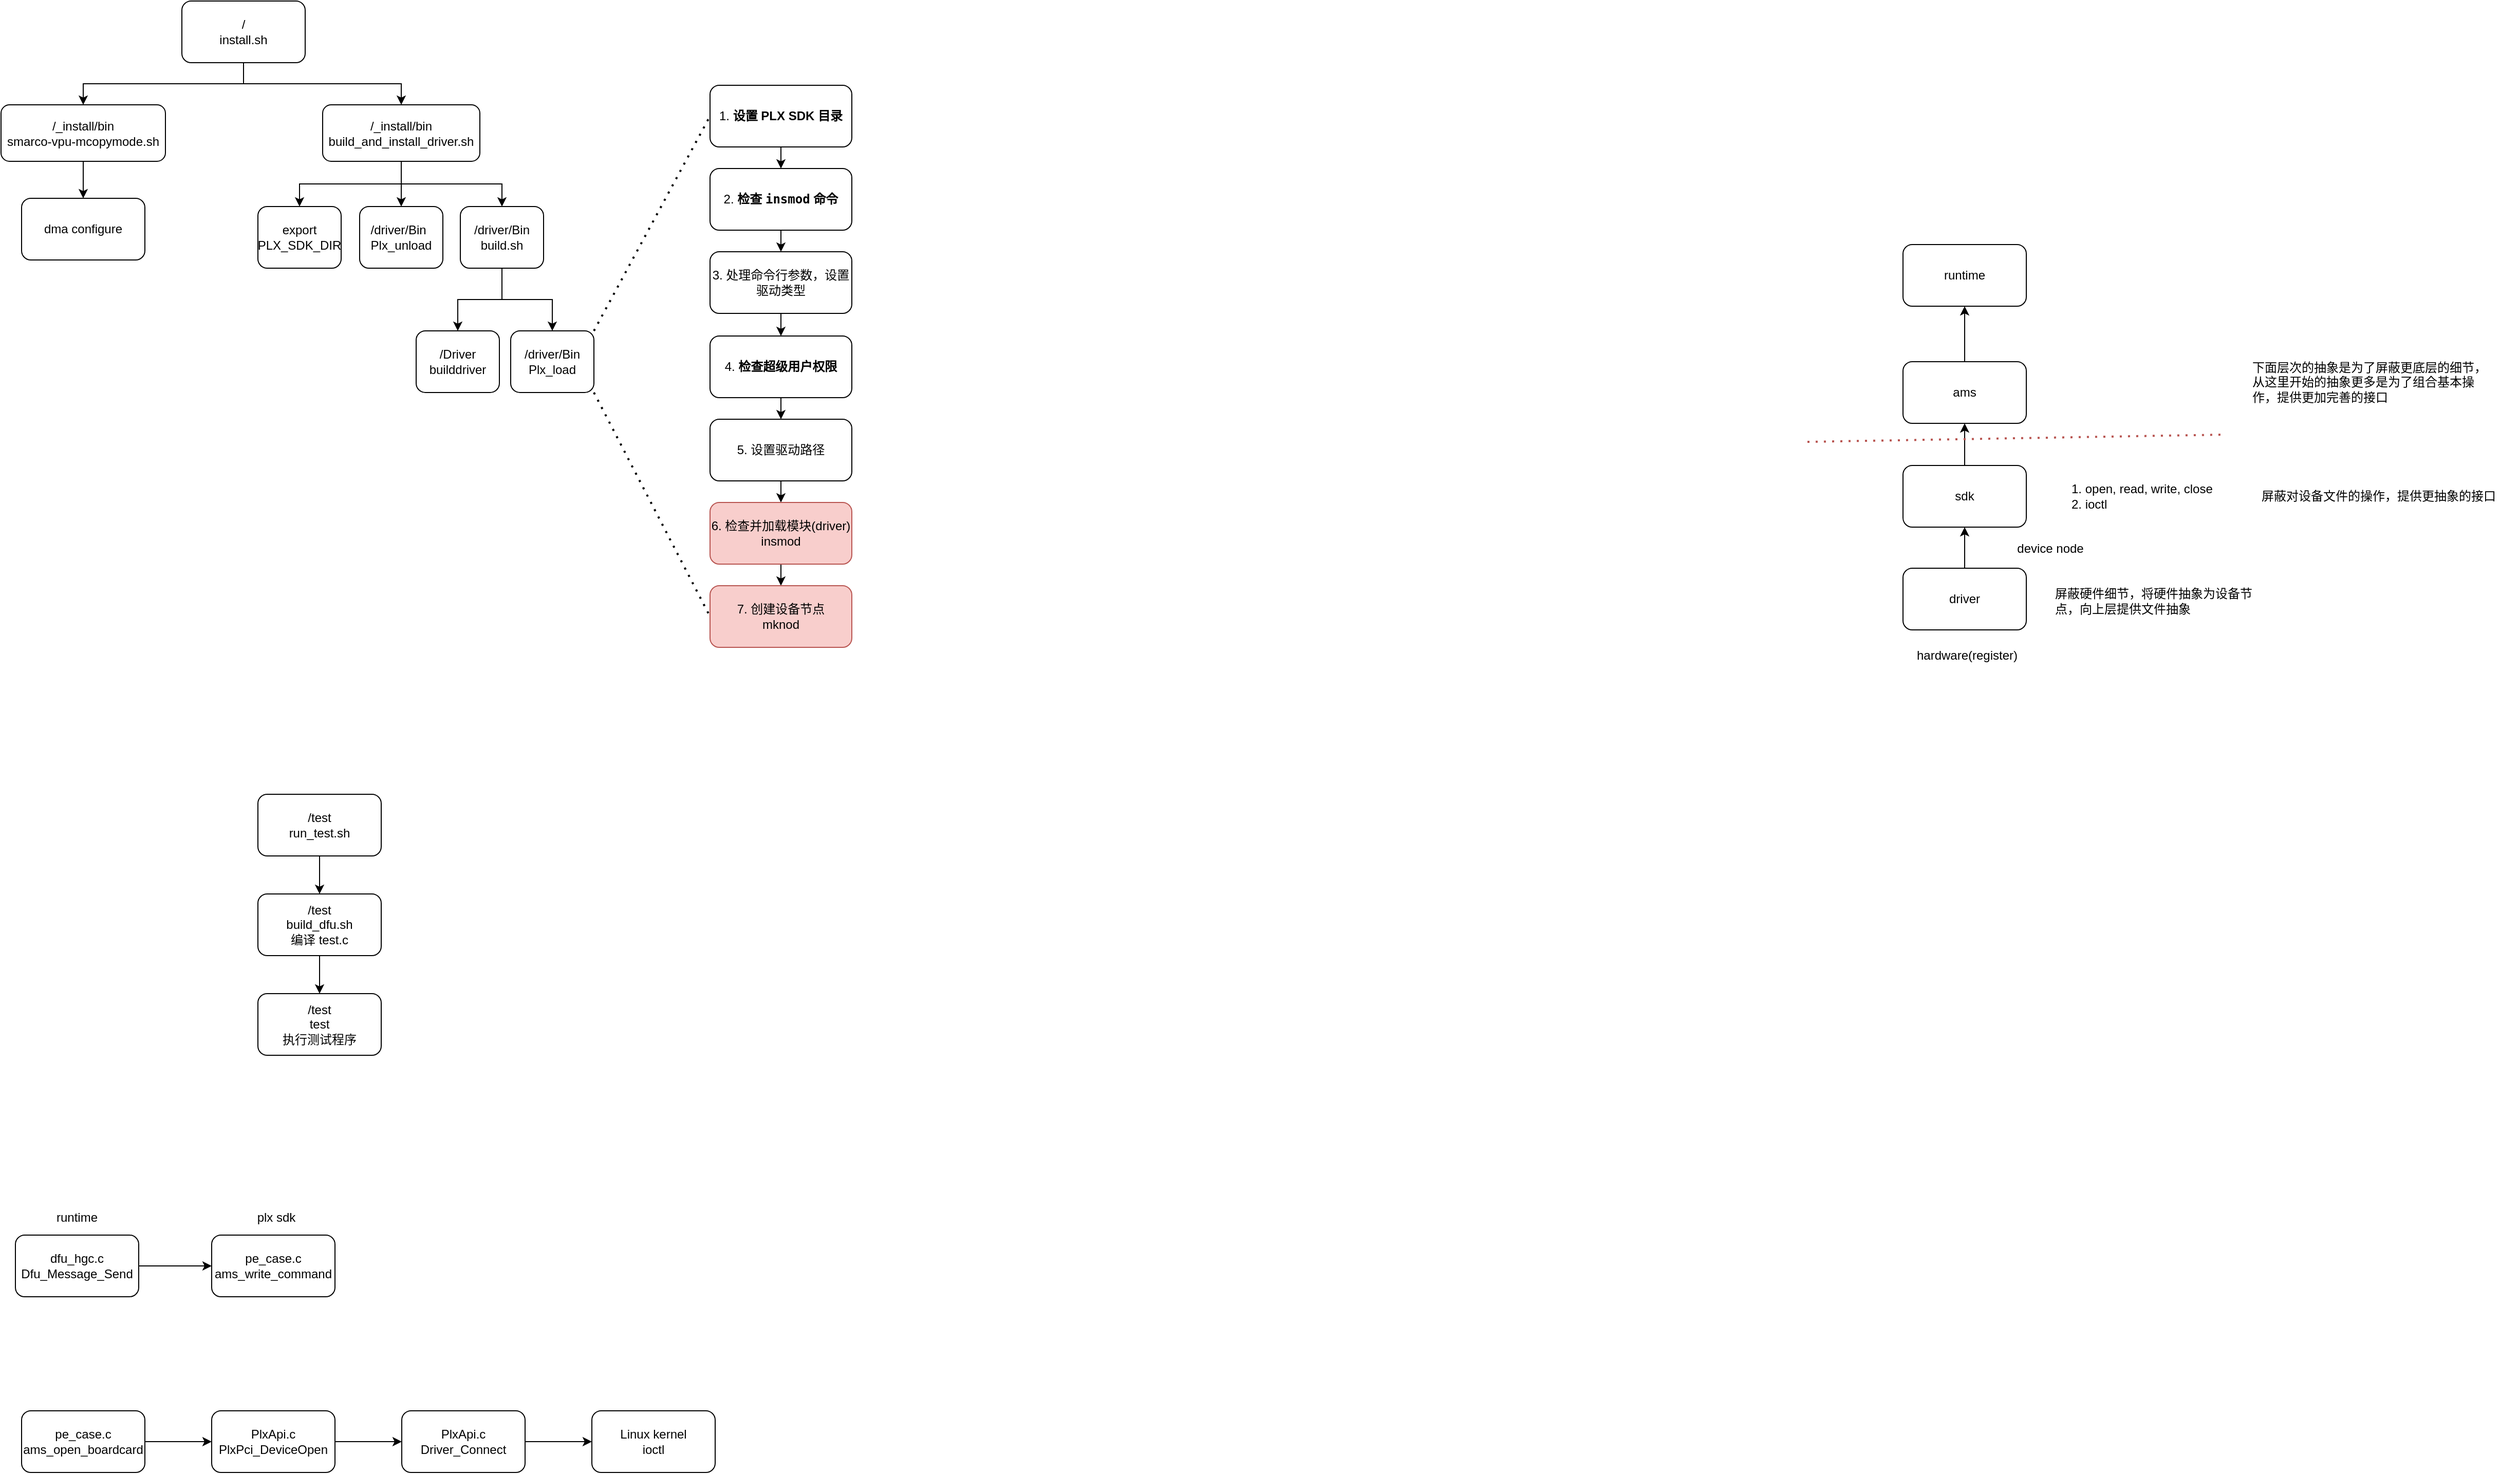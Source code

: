 <mxfile version="24.7.14">
  <diagram name="第 1 页" id="c3EcTnjNv6WKQcdi2uHx">
    <mxGraphModel dx="928" dy="625" grid="0" gridSize="10" guides="1" tooltips="1" connect="1" arrows="1" fold="1" page="0" pageScale="1" pageWidth="827" pageHeight="1169" math="0" shadow="0">
      <root>
        <mxCell id="0" />
        <mxCell id="1" parent="0" />
        <mxCell id="gmvneLOKdEyDjxOqlReS-5" style="edgeStyle=orthogonalEdgeStyle;rounded=0;orthogonalLoop=1;jettySize=auto;html=1;exitX=0.5;exitY=1;exitDx=0;exitDy=0;" parent="1" source="gmvneLOKdEyDjxOqlReS-1" target="gmvneLOKdEyDjxOqlReS-3" edge="1">
          <mxGeometry relative="1" as="geometry" />
        </mxCell>
        <mxCell id="gmvneLOKdEyDjxOqlReS-6" style="edgeStyle=orthogonalEdgeStyle;rounded=0;orthogonalLoop=1;jettySize=auto;html=1;exitX=0.5;exitY=1;exitDx=0;exitDy=0;entryX=0.5;entryY=0;entryDx=0;entryDy=0;" parent="1" source="gmvneLOKdEyDjxOqlReS-1" target="gmvneLOKdEyDjxOqlReS-4" edge="1">
          <mxGeometry relative="1" as="geometry" />
        </mxCell>
        <mxCell id="gmvneLOKdEyDjxOqlReS-1" value="&lt;div&gt;/&lt;/div&gt;&lt;div&gt;install.sh&lt;/div&gt;" style="rounded=1;whiteSpace=wrap;html=1;" parent="1" vertex="1">
          <mxGeometry x="308" y="59" width="120" height="60" as="geometry" />
        </mxCell>
        <mxCell id="gmvneLOKdEyDjxOqlReS-8" style="edgeStyle=orthogonalEdgeStyle;rounded=0;orthogonalLoop=1;jettySize=auto;html=1;exitX=0.5;exitY=1;exitDx=0;exitDy=0;entryX=0.5;entryY=0;entryDx=0;entryDy=0;" parent="1" source="gmvneLOKdEyDjxOqlReS-3" target="gmvneLOKdEyDjxOqlReS-7" edge="1">
          <mxGeometry relative="1" as="geometry" />
        </mxCell>
        <mxCell id="gmvneLOKdEyDjxOqlReS-3" value="/_install/bin&lt;div&gt;smarco-vpu-mcopymode.sh&lt;/div&gt;" style="rounded=1;whiteSpace=wrap;html=1;" parent="1" vertex="1">
          <mxGeometry x="132" y="160" width="160" height="55" as="geometry" />
        </mxCell>
        <mxCell id="gmvneLOKdEyDjxOqlReS-12" style="edgeStyle=orthogonalEdgeStyle;rounded=0;orthogonalLoop=1;jettySize=auto;html=1;exitX=0.5;exitY=1;exitDx=0;exitDy=0;entryX=0.5;entryY=0;entryDx=0;entryDy=0;" parent="1" source="gmvneLOKdEyDjxOqlReS-4" target="gmvneLOKdEyDjxOqlReS-9" edge="1">
          <mxGeometry relative="1" as="geometry">
            <mxPoint x="518.5" y="218" as="sourcePoint" />
          </mxGeometry>
        </mxCell>
        <mxCell id="gmvneLOKdEyDjxOqlReS-13" style="edgeStyle=orthogonalEdgeStyle;rounded=0;orthogonalLoop=1;jettySize=auto;html=1;exitX=0.5;exitY=1;exitDx=0;exitDy=0;entryX=0.5;entryY=0;entryDx=0;entryDy=0;" parent="1" source="gmvneLOKdEyDjxOqlReS-4" target="gmvneLOKdEyDjxOqlReS-10" edge="1">
          <mxGeometry relative="1" as="geometry">
            <mxPoint x="518.5" y="218" as="sourcePoint" />
          </mxGeometry>
        </mxCell>
        <mxCell id="gmvneLOKdEyDjxOqlReS-14" style="edgeStyle=orthogonalEdgeStyle;rounded=0;orthogonalLoop=1;jettySize=auto;html=1;exitX=0.5;exitY=1;exitDx=0;exitDy=0;entryX=0.5;entryY=0;entryDx=0;entryDy=0;" parent="1" source="gmvneLOKdEyDjxOqlReS-4" target="gmvneLOKdEyDjxOqlReS-11" edge="1">
          <mxGeometry relative="1" as="geometry">
            <mxPoint x="518.5" y="218" as="sourcePoint" />
          </mxGeometry>
        </mxCell>
        <mxCell id="gmvneLOKdEyDjxOqlReS-4" value="/_install/bin&lt;div&gt;build_and_install_driver.sh&lt;br&gt;&lt;/div&gt;" style="rounded=1;whiteSpace=wrap;html=1;" parent="1" vertex="1">
          <mxGeometry x="445" y="160" width="153" height="55" as="geometry" />
        </mxCell>
        <mxCell id="gmvneLOKdEyDjxOqlReS-7" value="dma configure" style="rounded=1;whiteSpace=wrap;html=1;" parent="1" vertex="1">
          <mxGeometry x="152" y="251" width="120" height="60" as="geometry" />
        </mxCell>
        <mxCell id="gmvneLOKdEyDjxOqlReS-9" value="export PLX_SDK_DIR" style="rounded=1;whiteSpace=wrap;html=1;" parent="1" vertex="1">
          <mxGeometry x="382" y="259" width="81" height="60" as="geometry" />
        </mxCell>
        <mxCell id="gmvneLOKdEyDjxOqlReS-10" value="&lt;div style=&quot;text-align: start;&quot;&gt;&lt;span style=&quot;text-align: center;&quot;&gt;/driver/Bin&lt;/span&gt;&lt;br&gt;&lt;/div&gt;&lt;div style=&quot;text-align: start;&quot;&gt;Plx_unload&lt;/div&gt;" style="rounded=1;whiteSpace=wrap;html=1;" parent="1" vertex="1">
          <mxGeometry x="481" y="259" width="81" height="60" as="geometry" />
        </mxCell>
        <mxCell id="gmvneLOKdEyDjxOqlReS-18" style="edgeStyle=orthogonalEdgeStyle;rounded=0;orthogonalLoop=1;jettySize=auto;html=1;exitX=0.5;exitY=1;exitDx=0;exitDy=0;entryX=0.5;entryY=0;entryDx=0;entryDy=0;" parent="1" source="gmvneLOKdEyDjxOqlReS-11" target="gmvneLOKdEyDjxOqlReS-16" edge="1">
          <mxGeometry relative="1" as="geometry" />
        </mxCell>
        <mxCell id="gmvneLOKdEyDjxOqlReS-19" style="edgeStyle=orthogonalEdgeStyle;rounded=0;orthogonalLoop=1;jettySize=auto;html=1;exitX=0.5;exitY=1;exitDx=0;exitDy=0;entryX=0.5;entryY=0;entryDx=0;entryDy=0;" parent="1" source="gmvneLOKdEyDjxOqlReS-11" target="gmvneLOKdEyDjxOqlReS-17" edge="1">
          <mxGeometry relative="1" as="geometry" />
        </mxCell>
        <mxCell id="gmvneLOKdEyDjxOqlReS-11" value="&lt;div style=&quot;&quot;&gt;/driver/Bin&lt;/div&gt;&lt;div style=&quot;&quot;&gt;build.sh&lt;/div&gt;" style="rounded=1;whiteSpace=wrap;html=1;align=center;" parent="1" vertex="1">
          <mxGeometry x="579" y="259" width="81" height="60" as="geometry" />
        </mxCell>
        <mxCell id="gmvneLOKdEyDjxOqlReS-16" value="&lt;div style=&quot;&quot;&gt;/Driver&lt;/div&gt;&lt;div style=&quot;&quot;&gt;builddriver&lt;/div&gt;" style="rounded=1;whiteSpace=wrap;html=1;align=center;" parent="1" vertex="1">
          <mxGeometry x="536" y="380" width="81" height="60" as="geometry" />
        </mxCell>
        <mxCell id="gmvneLOKdEyDjxOqlReS-17" value="&lt;div style=&quot;&quot;&gt;/driver/Bin&lt;/div&gt;&lt;div style=&quot;&quot;&gt;Plx_load&lt;/div&gt;" style="rounded=1;whiteSpace=wrap;html=1;align=center;" parent="1" vertex="1">
          <mxGeometry x="628" y="380" width="81" height="60" as="geometry" />
        </mxCell>
        <mxCell id="gmvneLOKdEyDjxOqlReS-30" style="edgeStyle=orthogonalEdgeStyle;rounded=0;orthogonalLoop=1;jettySize=auto;html=1;exitX=0.5;exitY=1;exitDx=0;exitDy=0;entryX=0.5;entryY=0;entryDx=0;entryDy=0;" parent="1" source="gmvneLOKdEyDjxOqlReS-20" target="gmvneLOKdEyDjxOqlReS-22" edge="1">
          <mxGeometry relative="1" as="geometry" />
        </mxCell>
        <mxCell id="gmvneLOKdEyDjxOqlReS-20" value="1. &lt;strong&gt;设置 PLX SDK 目录&lt;/strong&gt;" style="rounded=1;whiteSpace=wrap;html=1;" parent="1" vertex="1">
          <mxGeometry x="822" y="141" width="138" height="60" as="geometry" />
        </mxCell>
        <mxCell id="gmvneLOKdEyDjxOqlReS-31" style="edgeStyle=orthogonalEdgeStyle;rounded=0;orthogonalLoop=1;jettySize=auto;html=1;exitX=0.5;exitY=1;exitDx=0;exitDy=0;entryX=0.5;entryY=0;entryDx=0;entryDy=0;" parent="1" source="gmvneLOKdEyDjxOqlReS-22" target="gmvneLOKdEyDjxOqlReS-23" edge="1">
          <mxGeometry relative="1" as="geometry" />
        </mxCell>
        <mxCell id="gmvneLOKdEyDjxOqlReS-22" value="2. &lt;strong&gt;检查 &lt;code&gt;insmod&lt;/code&gt; 命令&lt;/strong&gt;" style="rounded=1;whiteSpace=wrap;html=1;" parent="1" vertex="1">
          <mxGeometry x="822" y="222" width="138" height="60" as="geometry" />
        </mxCell>
        <mxCell id="gmvneLOKdEyDjxOqlReS-32" style="edgeStyle=orthogonalEdgeStyle;rounded=0;orthogonalLoop=1;jettySize=auto;html=1;exitX=0.5;exitY=1;exitDx=0;exitDy=0;entryX=0.5;entryY=0;entryDx=0;entryDy=0;" parent="1" source="gmvneLOKdEyDjxOqlReS-23" target="gmvneLOKdEyDjxOqlReS-24" edge="1">
          <mxGeometry relative="1" as="geometry" />
        </mxCell>
        <mxCell id="gmvneLOKdEyDjxOqlReS-23" value="3. 处理命令行参数，设置驱动类型" style="rounded=1;whiteSpace=wrap;html=1;" parent="1" vertex="1">
          <mxGeometry x="822" y="303" width="138" height="60" as="geometry" />
        </mxCell>
        <mxCell id="gmvneLOKdEyDjxOqlReS-33" style="edgeStyle=orthogonalEdgeStyle;rounded=0;orthogonalLoop=1;jettySize=auto;html=1;exitX=0.5;exitY=1;exitDx=0;exitDy=0;entryX=0.5;entryY=0;entryDx=0;entryDy=0;" parent="1" source="gmvneLOKdEyDjxOqlReS-24" target="gmvneLOKdEyDjxOqlReS-25" edge="1">
          <mxGeometry relative="1" as="geometry" />
        </mxCell>
        <mxCell id="gmvneLOKdEyDjxOqlReS-24" value="4. &lt;strong&gt;检查超级用户权限&lt;/strong&gt;" style="rounded=1;whiteSpace=wrap;html=1;" parent="1" vertex="1">
          <mxGeometry x="822" y="385" width="138" height="60" as="geometry" />
        </mxCell>
        <mxCell id="gmvneLOKdEyDjxOqlReS-34" style="edgeStyle=orthogonalEdgeStyle;rounded=0;orthogonalLoop=1;jettySize=auto;html=1;exitX=0.5;exitY=1;exitDx=0;exitDy=0;entryX=0.5;entryY=0;entryDx=0;entryDy=0;" parent="1" source="gmvneLOKdEyDjxOqlReS-25" target="gmvneLOKdEyDjxOqlReS-26" edge="1">
          <mxGeometry relative="1" as="geometry" />
        </mxCell>
        <mxCell id="gmvneLOKdEyDjxOqlReS-25" value="5. 设置驱动路径" style="rounded=1;whiteSpace=wrap;html=1;" parent="1" vertex="1">
          <mxGeometry x="822" y="466" width="138" height="60" as="geometry" />
        </mxCell>
        <mxCell id="gmvneLOKdEyDjxOqlReS-35" style="edgeStyle=orthogonalEdgeStyle;rounded=0;orthogonalLoop=1;jettySize=auto;html=1;exitX=0.5;exitY=1;exitDx=0;exitDy=0;" parent="1" source="gmvneLOKdEyDjxOqlReS-26" target="gmvneLOKdEyDjxOqlReS-27" edge="1">
          <mxGeometry relative="1" as="geometry" />
        </mxCell>
        <mxCell id="gmvneLOKdEyDjxOqlReS-26" value="6. 检查并加载模块(driver)&lt;div&gt;insmod&lt;/div&gt;" style="rounded=1;whiteSpace=wrap;html=1;fillColor=#f8cecc;strokeColor=#b85450;" parent="1" vertex="1">
          <mxGeometry x="822" y="547" width="138" height="60" as="geometry" />
        </mxCell>
        <mxCell id="gmvneLOKdEyDjxOqlReS-27" value="7. 创建设备节点&lt;div&gt;mknod&lt;/div&gt;" style="rounded=1;whiteSpace=wrap;html=1;fillColor=#f8cecc;strokeColor=#b85450;" parent="1" vertex="1">
          <mxGeometry x="822" y="628" width="138" height="60" as="geometry" />
        </mxCell>
        <mxCell id="gmvneLOKdEyDjxOqlReS-28" value="" style="endArrow=none;dashed=1;html=1;dashPattern=1 3;strokeWidth=2;rounded=0;exitX=1;exitY=0;exitDx=0;exitDy=0;entryX=0;entryY=0.5;entryDx=0;entryDy=0;" parent="1" source="gmvneLOKdEyDjxOqlReS-17" target="gmvneLOKdEyDjxOqlReS-20" edge="1">
          <mxGeometry width="50" height="50" relative="1" as="geometry">
            <mxPoint x="712" y="345" as="sourcePoint" />
            <mxPoint x="762" y="295" as="targetPoint" />
          </mxGeometry>
        </mxCell>
        <mxCell id="gmvneLOKdEyDjxOqlReS-29" value="" style="endArrow=none;dashed=1;html=1;dashPattern=1 3;strokeWidth=2;rounded=0;exitX=1;exitY=1;exitDx=0;exitDy=0;entryX=0;entryY=0.5;entryDx=0;entryDy=0;" parent="1" source="gmvneLOKdEyDjxOqlReS-17" target="gmvneLOKdEyDjxOqlReS-27" edge="1">
          <mxGeometry width="50" height="50" relative="1" as="geometry">
            <mxPoint x="747" y="444" as="sourcePoint" />
            <mxPoint x="797" y="394" as="targetPoint" />
          </mxGeometry>
        </mxCell>
        <mxCell id="gmvneLOKdEyDjxOqlReS-39" style="edgeStyle=orthogonalEdgeStyle;rounded=0;orthogonalLoop=1;jettySize=auto;html=1;exitX=0.5;exitY=1;exitDx=0;exitDy=0;entryX=0.5;entryY=0;entryDx=0;entryDy=0;" parent="1" source="gmvneLOKdEyDjxOqlReS-36" target="gmvneLOKdEyDjxOqlReS-37" edge="1">
          <mxGeometry relative="1" as="geometry" />
        </mxCell>
        <mxCell id="gmvneLOKdEyDjxOqlReS-36" value="/test&lt;div&gt;run_test.sh&lt;/div&gt;" style="rounded=1;whiteSpace=wrap;html=1;" parent="1" vertex="1">
          <mxGeometry x="382" y="831" width="120" height="60" as="geometry" />
        </mxCell>
        <mxCell id="gmvneLOKdEyDjxOqlReS-40" style="edgeStyle=orthogonalEdgeStyle;rounded=0;orthogonalLoop=1;jettySize=auto;html=1;exitX=0.5;exitY=1;exitDx=0;exitDy=0;entryX=0.5;entryY=0;entryDx=0;entryDy=0;" parent="1" source="gmvneLOKdEyDjxOqlReS-37" target="gmvneLOKdEyDjxOqlReS-38" edge="1">
          <mxGeometry relative="1" as="geometry" />
        </mxCell>
        <mxCell id="gmvneLOKdEyDjxOqlReS-37" value="&lt;div&gt;/test&lt;/div&gt;&lt;div&gt;build_dfu.sh&lt;/div&gt;编译 test.c" style="rounded=1;whiteSpace=wrap;html=1;" parent="1" vertex="1">
          <mxGeometry x="382" y="928" width="120" height="60" as="geometry" />
        </mxCell>
        <mxCell id="gmvneLOKdEyDjxOqlReS-38" value="&lt;div&gt;/test&lt;/div&gt;&lt;div&gt;test&lt;/div&gt;&lt;div&gt;执行测试程序&lt;/div&gt;" style="rounded=1;whiteSpace=wrap;html=1;" parent="1" vertex="1">
          <mxGeometry x="382" y="1025" width="120" height="60" as="geometry" />
        </mxCell>
        <mxCell id="wQ5YENqyo2OHdm7IbHWo-3" style="edgeStyle=orthogonalEdgeStyle;rounded=0;orthogonalLoop=1;jettySize=auto;html=1;exitX=1;exitY=0.5;exitDx=0;exitDy=0;entryX=0;entryY=0.5;entryDx=0;entryDy=0;" parent="1" source="wQ5YENqyo2OHdm7IbHWo-1" target="wQ5YENqyo2OHdm7IbHWo-2" edge="1">
          <mxGeometry relative="1" as="geometry" />
        </mxCell>
        <mxCell id="wQ5YENqyo2OHdm7IbHWo-1" value="dfu_hgc.c&lt;div&gt;Dfu_Message_Send&lt;/div&gt;" style="rounded=1;whiteSpace=wrap;html=1;" parent="1" vertex="1">
          <mxGeometry x="146" y="1260" width="120" height="60" as="geometry" />
        </mxCell>
        <mxCell id="wQ5YENqyo2OHdm7IbHWo-2" value="pe_case.c&lt;div&gt;ams_write_command&lt;/div&gt;" style="rounded=1;whiteSpace=wrap;html=1;" parent="1" vertex="1">
          <mxGeometry x="337" y="1260" width="120" height="60" as="geometry" />
        </mxCell>
        <mxCell id="wQ5YENqyo2OHdm7IbHWo-4" value="runtime" style="text;html=1;align=center;verticalAlign=middle;whiteSpace=wrap;rounded=0;" parent="1" vertex="1">
          <mxGeometry x="176" y="1228" width="60" height="30" as="geometry" />
        </mxCell>
        <mxCell id="wQ5YENqyo2OHdm7IbHWo-5" value="plx sdk" style="text;html=1;align=center;verticalAlign=middle;whiteSpace=wrap;rounded=0;" parent="1" vertex="1">
          <mxGeometry x="370" y="1228" width="60" height="30" as="geometry" />
        </mxCell>
        <mxCell id="qMQgl-a71iDPXyP-7jaS-3" style="edgeStyle=orthogonalEdgeStyle;rounded=0;orthogonalLoop=1;jettySize=auto;html=1;exitX=1;exitY=0.5;exitDx=0;exitDy=0;entryX=0;entryY=0.5;entryDx=0;entryDy=0;" edge="1" parent="1" source="qMQgl-a71iDPXyP-7jaS-1" target="qMQgl-a71iDPXyP-7jaS-2">
          <mxGeometry relative="1" as="geometry" />
        </mxCell>
        <mxCell id="qMQgl-a71iDPXyP-7jaS-1" value="pe_case.c&lt;div&gt;ams_open_boardcard&lt;/div&gt;" style="rounded=1;whiteSpace=wrap;html=1;" vertex="1" parent="1">
          <mxGeometry x="152" y="1431" width="120" height="60" as="geometry" />
        </mxCell>
        <mxCell id="qMQgl-a71iDPXyP-7jaS-5" style="edgeStyle=orthogonalEdgeStyle;rounded=0;orthogonalLoop=1;jettySize=auto;html=1;exitX=1;exitY=0.5;exitDx=0;exitDy=0;entryX=0;entryY=0.5;entryDx=0;entryDy=0;" edge="1" parent="1" source="qMQgl-a71iDPXyP-7jaS-2" target="qMQgl-a71iDPXyP-7jaS-4">
          <mxGeometry relative="1" as="geometry" />
        </mxCell>
        <mxCell id="qMQgl-a71iDPXyP-7jaS-2" value="PlxApi.c&lt;div&gt;PlxPci_DeviceOpen&lt;/div&gt;" style="rounded=1;whiteSpace=wrap;html=1;" vertex="1" parent="1">
          <mxGeometry x="337" y="1431" width="120" height="60" as="geometry" />
        </mxCell>
        <mxCell id="qMQgl-a71iDPXyP-7jaS-7" style="edgeStyle=orthogonalEdgeStyle;rounded=0;orthogonalLoop=1;jettySize=auto;html=1;exitX=1;exitY=0.5;exitDx=0;exitDy=0;entryX=0;entryY=0.5;entryDx=0;entryDy=0;" edge="1" parent="1" source="qMQgl-a71iDPXyP-7jaS-4" target="qMQgl-a71iDPXyP-7jaS-6">
          <mxGeometry relative="1" as="geometry" />
        </mxCell>
        <mxCell id="qMQgl-a71iDPXyP-7jaS-4" value="PlxApi.c&lt;div&gt;Driver_Connect&lt;/div&gt;" style="rounded=1;whiteSpace=wrap;html=1;" vertex="1" parent="1">
          <mxGeometry x="522" y="1431" width="120" height="60" as="geometry" />
        </mxCell>
        <mxCell id="qMQgl-a71iDPXyP-7jaS-6" value="&lt;div&gt;Linux kernel&lt;/div&gt;&lt;div&gt;ioctl&lt;/div&gt;" style="rounded=1;whiteSpace=wrap;html=1;" vertex="1" parent="1">
          <mxGeometry x="707" y="1431" width="120" height="60" as="geometry" />
        </mxCell>
        <mxCell id="qMQgl-a71iDPXyP-7jaS-13" style="edgeStyle=orthogonalEdgeStyle;rounded=0;orthogonalLoop=1;jettySize=auto;html=1;exitX=0.5;exitY=0;exitDx=0;exitDy=0;entryX=0.5;entryY=1;entryDx=0;entryDy=0;" edge="1" parent="1" source="qMQgl-a71iDPXyP-7jaS-8" target="qMQgl-a71iDPXyP-7jaS-9">
          <mxGeometry relative="1" as="geometry" />
        </mxCell>
        <mxCell id="qMQgl-a71iDPXyP-7jaS-8" value="driver" style="rounded=1;whiteSpace=wrap;html=1;" vertex="1" parent="1">
          <mxGeometry x="1983" y="611" width="120" height="60" as="geometry" />
        </mxCell>
        <mxCell id="qMQgl-a71iDPXyP-7jaS-16" style="edgeStyle=orthogonalEdgeStyle;rounded=0;orthogonalLoop=1;jettySize=auto;html=1;exitX=0.5;exitY=0;exitDx=0;exitDy=0;entryX=0.5;entryY=1;entryDx=0;entryDy=0;" edge="1" parent="1" source="qMQgl-a71iDPXyP-7jaS-9" target="qMQgl-a71iDPXyP-7jaS-10">
          <mxGeometry relative="1" as="geometry" />
        </mxCell>
        <mxCell id="qMQgl-a71iDPXyP-7jaS-9" value="sdk" style="rounded=1;whiteSpace=wrap;html=1;" vertex="1" parent="1">
          <mxGeometry x="1983" y="511" width="120" height="60" as="geometry" />
        </mxCell>
        <mxCell id="qMQgl-a71iDPXyP-7jaS-17" style="edgeStyle=orthogonalEdgeStyle;rounded=0;orthogonalLoop=1;jettySize=auto;html=1;exitX=0.5;exitY=0;exitDx=0;exitDy=0;entryX=0.5;entryY=1;entryDx=0;entryDy=0;" edge="1" parent="1" source="qMQgl-a71iDPXyP-7jaS-10" target="qMQgl-a71iDPXyP-7jaS-11">
          <mxGeometry relative="1" as="geometry" />
        </mxCell>
        <mxCell id="qMQgl-a71iDPXyP-7jaS-10" value="ams" style="rounded=1;whiteSpace=wrap;html=1;" vertex="1" parent="1">
          <mxGeometry x="1983" y="410" width="120" height="60" as="geometry" />
        </mxCell>
        <mxCell id="qMQgl-a71iDPXyP-7jaS-11" value="runtime" style="rounded=1;whiteSpace=wrap;html=1;" vertex="1" parent="1">
          <mxGeometry x="1983" y="296" width="120" height="60" as="geometry" />
        </mxCell>
        <mxCell id="qMQgl-a71iDPXyP-7jaS-12" value="hardware(register)" style="text;html=1;align=center;verticalAlign=middle;whiteSpace=wrap;rounded=0;" vertex="1" parent="1">
          <mxGeometry x="1988" y="681" width="115" height="30" as="geometry" />
        </mxCell>
        <mxCell id="qMQgl-a71iDPXyP-7jaS-14" value="device node" style="text;html=1;align=center;verticalAlign=middle;whiteSpace=wrap;rounded=0;" vertex="1" parent="1">
          <mxGeometry x="2069" y="577" width="115" height="30" as="geometry" />
        </mxCell>
        <mxCell id="qMQgl-a71iDPXyP-7jaS-15" value="1. open, read, write, close&lt;div&gt;2. ioctl&lt;/div&gt;" style="text;html=1;align=left;verticalAlign=middle;whiteSpace=wrap;rounded=0;" vertex="1" parent="1">
          <mxGeometry x="2145" y="526" width="147" height="30" as="geometry" />
        </mxCell>
        <mxCell id="qMQgl-a71iDPXyP-7jaS-18" value="" style="endArrow=none;dashed=1;html=1;dashPattern=1 3;strokeWidth=2;rounded=0;fillColor=#f8cecc;strokeColor=#b85450;" edge="1" parent="1">
          <mxGeometry width="50" height="50" relative="1" as="geometry">
            <mxPoint x="1890" y="488" as="sourcePoint" />
            <mxPoint x="2294" y="481" as="targetPoint" />
          </mxGeometry>
        </mxCell>
        <mxCell id="qMQgl-a71iDPXyP-7jaS-19" value="屏蔽硬件细节，将硬件抽象为设备节点，向上层提供文件抽象" style="text;html=1;align=left;verticalAlign=middle;whiteSpace=wrap;rounded=0;" vertex="1" parent="1">
          <mxGeometry x="2129" y="628" width="198" height="30" as="geometry" />
        </mxCell>
        <mxCell id="qMQgl-a71iDPXyP-7jaS-20" value="屏蔽对设备文件的操作，提供更抽象的接口" style="text;html=1;align=left;verticalAlign=middle;whiteSpace=wrap;rounded=0;" vertex="1" parent="1">
          <mxGeometry x="2330" y="526" width="233" height="30" as="geometry" />
        </mxCell>
        <mxCell id="qMQgl-a71iDPXyP-7jaS-21" value="下面层次的抽象是为了屏蔽更底层的细节，从这里开始的抽象更多是为了组合基本操作，提供更加完善的接口" style="text;html=1;align=left;verticalAlign=middle;whiteSpace=wrap;rounded=0;" vertex="1" parent="1">
          <mxGeometry x="2321" y="415" width="233" height="30" as="geometry" />
        </mxCell>
      </root>
    </mxGraphModel>
  </diagram>
</mxfile>
